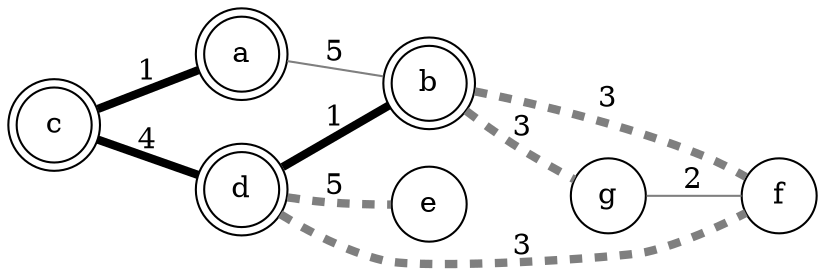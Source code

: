 digraph g
{
	rankdir=LR;
	node[shape=circle, fixedsize=true];
	a; b;c;d;e;f;g;

	node[shape=circle,penwidth=3];
	a [shape=doublecircle, penwidth=1];
	b [shape=doublecircle, penwidth=1];
	c [shape=doublecircle, penwidth=1];
	d [shape=doublecircle, penwidth=1];

	edge [dir=none,penwidth=1,color=gray50];
	c -> a [label=1,penwidth=4,color=black];
	d -> b [label=1,penwidth=4,color=black];
	g -> f [label=2];
	d -> f [label=3,penwidth=4,style=dashed];
	b -> f [label=3,penwidth=4,style=dashed];
	b -> g [label=3,penwidth=4,style=dashed];
	c -> d [label=4,penwidth=4,color=black];
	a -> b [label=5];
	d -> e [label=5,penwidth=4,style=dashed];
}
